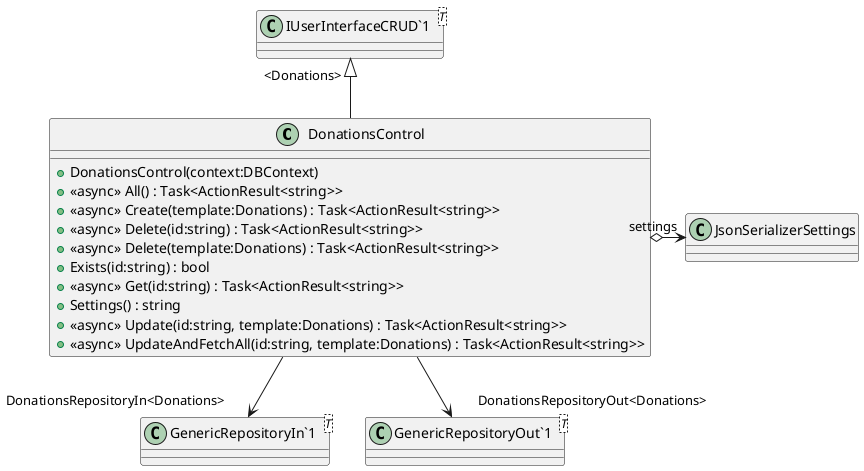 @startuml
class DonationsControl {
    + DonationsControl(context:DBContext)
    + <<async>> All() : Task<ActionResult<string>>
    + <<async>> Create(template:Donations) : Task<ActionResult<string>>
    + <<async>> Delete(id:string) : Task<ActionResult<string>>
    + <<async>> Delete(template:Donations) : Task<ActionResult<string>>
    + Exists(id:string) : bool
    + <<async>> Get(id:string) : Task<ActionResult<string>>
    + Settings() : string
    + <<async>> Update(id:string, template:Donations) : Task<ActionResult<string>>
    + <<async>> UpdateAndFetchAll(id:string, template:Donations) : Task<ActionResult<string>>
}
class "IUserInterfaceCRUD`1"<T> {
}
class "GenericRepositoryIn`1"<T> {
}
class "GenericRepositoryOut`1"<T> {
}
"IUserInterfaceCRUD`1" "<Donations>" <|-- DonationsControl
DonationsControl --> "DonationsRepositoryIn<Donations>" "GenericRepositoryIn`1"
DonationsControl --> "DonationsRepositoryOut<Donations>" "GenericRepositoryOut`1"
DonationsControl o-> "settings" JsonSerializerSettings
@enduml
